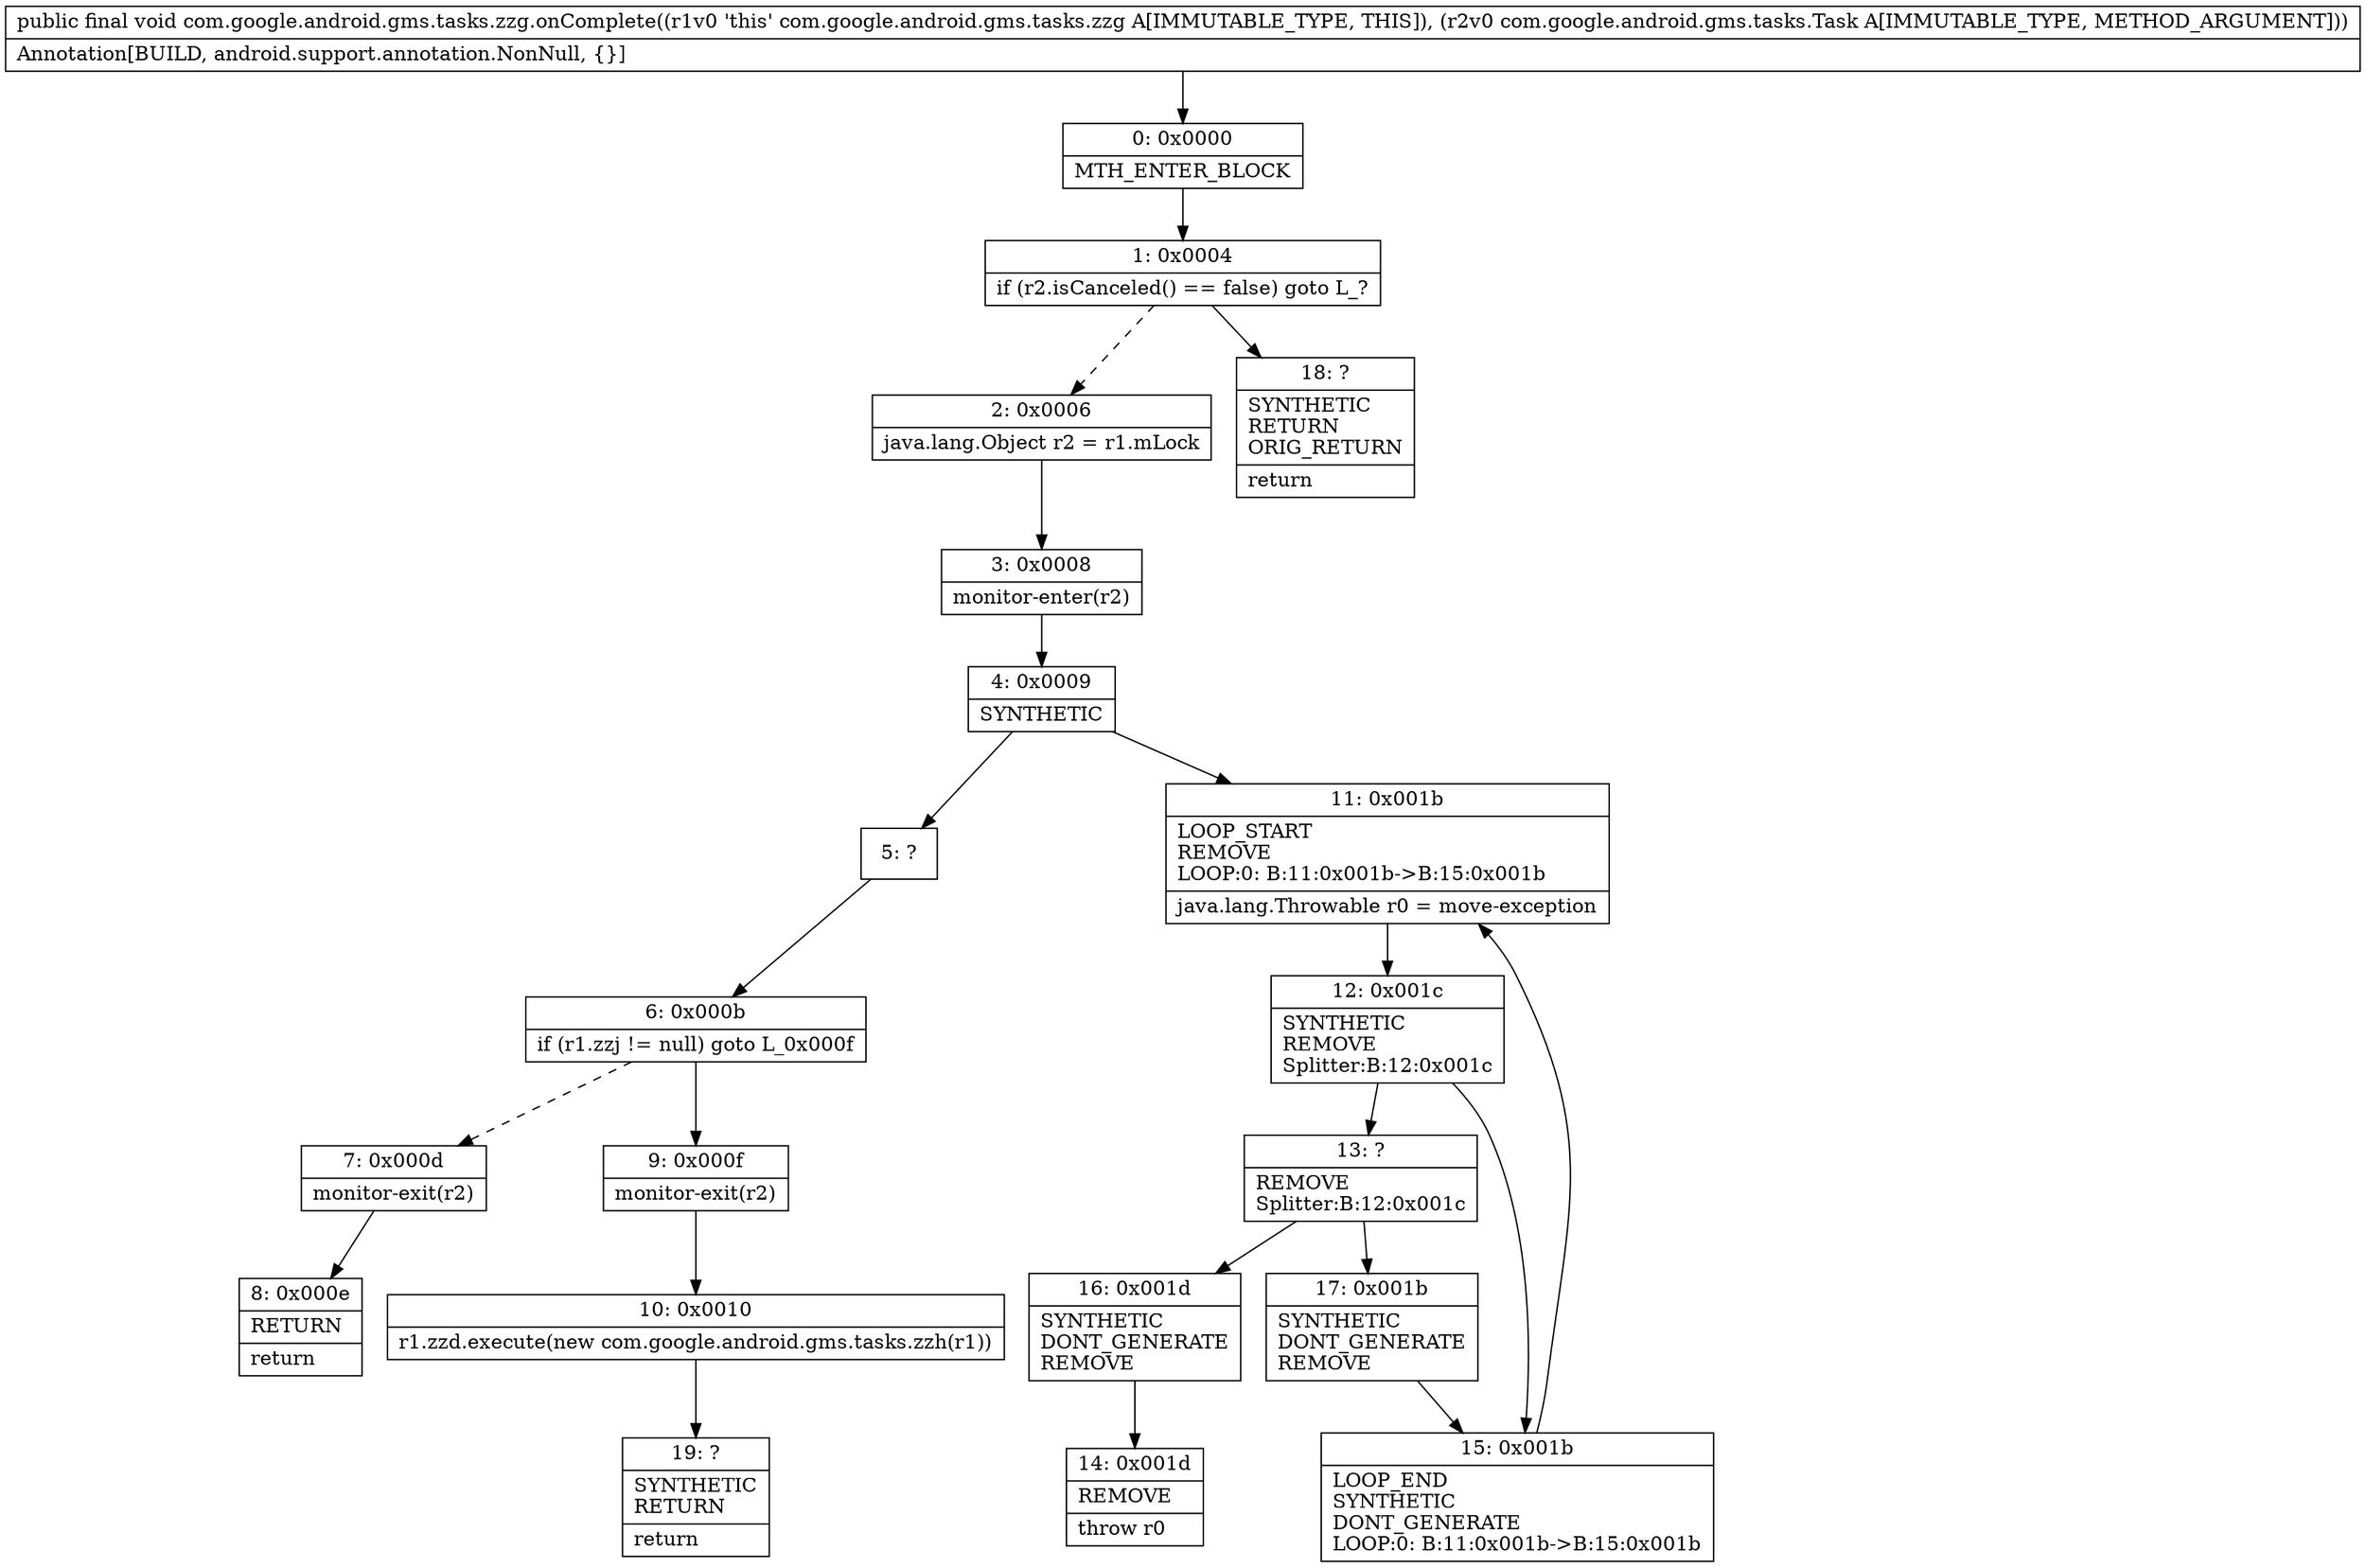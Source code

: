 digraph "CFG forcom.google.android.gms.tasks.zzg.onComplete(Lcom\/google\/android\/gms\/tasks\/Task;)V" {
Node_0 [shape=record,label="{0\:\ 0x0000|MTH_ENTER_BLOCK\l}"];
Node_1 [shape=record,label="{1\:\ 0x0004|if (r2.isCanceled() == false) goto L_?\l}"];
Node_2 [shape=record,label="{2\:\ 0x0006|java.lang.Object r2 = r1.mLock\l}"];
Node_3 [shape=record,label="{3\:\ 0x0008|monitor\-enter(r2)\l}"];
Node_4 [shape=record,label="{4\:\ 0x0009|SYNTHETIC\l}"];
Node_5 [shape=record,label="{5\:\ ?}"];
Node_6 [shape=record,label="{6\:\ 0x000b|if (r1.zzj != null) goto L_0x000f\l}"];
Node_7 [shape=record,label="{7\:\ 0x000d|monitor\-exit(r2)\l}"];
Node_8 [shape=record,label="{8\:\ 0x000e|RETURN\l|return\l}"];
Node_9 [shape=record,label="{9\:\ 0x000f|monitor\-exit(r2)\l}"];
Node_10 [shape=record,label="{10\:\ 0x0010|r1.zzd.execute(new com.google.android.gms.tasks.zzh(r1))\l}"];
Node_11 [shape=record,label="{11\:\ 0x001b|LOOP_START\lREMOVE\lLOOP:0: B:11:0x001b\-\>B:15:0x001b\l|java.lang.Throwable r0 = move\-exception\l}"];
Node_12 [shape=record,label="{12\:\ 0x001c|SYNTHETIC\lREMOVE\lSplitter:B:12:0x001c\l}"];
Node_13 [shape=record,label="{13\:\ ?|REMOVE\lSplitter:B:12:0x001c\l}"];
Node_14 [shape=record,label="{14\:\ 0x001d|REMOVE\l|throw r0\l}"];
Node_15 [shape=record,label="{15\:\ 0x001b|LOOP_END\lSYNTHETIC\lDONT_GENERATE\lLOOP:0: B:11:0x001b\-\>B:15:0x001b\l}"];
Node_16 [shape=record,label="{16\:\ 0x001d|SYNTHETIC\lDONT_GENERATE\lREMOVE\l}"];
Node_17 [shape=record,label="{17\:\ 0x001b|SYNTHETIC\lDONT_GENERATE\lREMOVE\l}"];
Node_18 [shape=record,label="{18\:\ ?|SYNTHETIC\lRETURN\lORIG_RETURN\l|return\l}"];
Node_19 [shape=record,label="{19\:\ ?|SYNTHETIC\lRETURN\l|return\l}"];
MethodNode[shape=record,label="{public final void com.google.android.gms.tasks.zzg.onComplete((r1v0 'this' com.google.android.gms.tasks.zzg A[IMMUTABLE_TYPE, THIS]), (r2v0 com.google.android.gms.tasks.Task A[IMMUTABLE_TYPE, METHOD_ARGUMENT]))  | Annotation[BUILD, android.support.annotation.NonNull, \{\}]\l}"];
MethodNode -> Node_0;
Node_0 -> Node_1;
Node_1 -> Node_2[style=dashed];
Node_1 -> Node_18;
Node_2 -> Node_3;
Node_3 -> Node_4;
Node_4 -> Node_5;
Node_4 -> Node_11;
Node_5 -> Node_6;
Node_6 -> Node_7[style=dashed];
Node_6 -> Node_9;
Node_7 -> Node_8;
Node_9 -> Node_10;
Node_10 -> Node_19;
Node_11 -> Node_12;
Node_12 -> Node_13;
Node_12 -> Node_15;
Node_13 -> Node_16;
Node_13 -> Node_17;
Node_15 -> Node_11;
Node_16 -> Node_14;
Node_17 -> Node_15;
}

